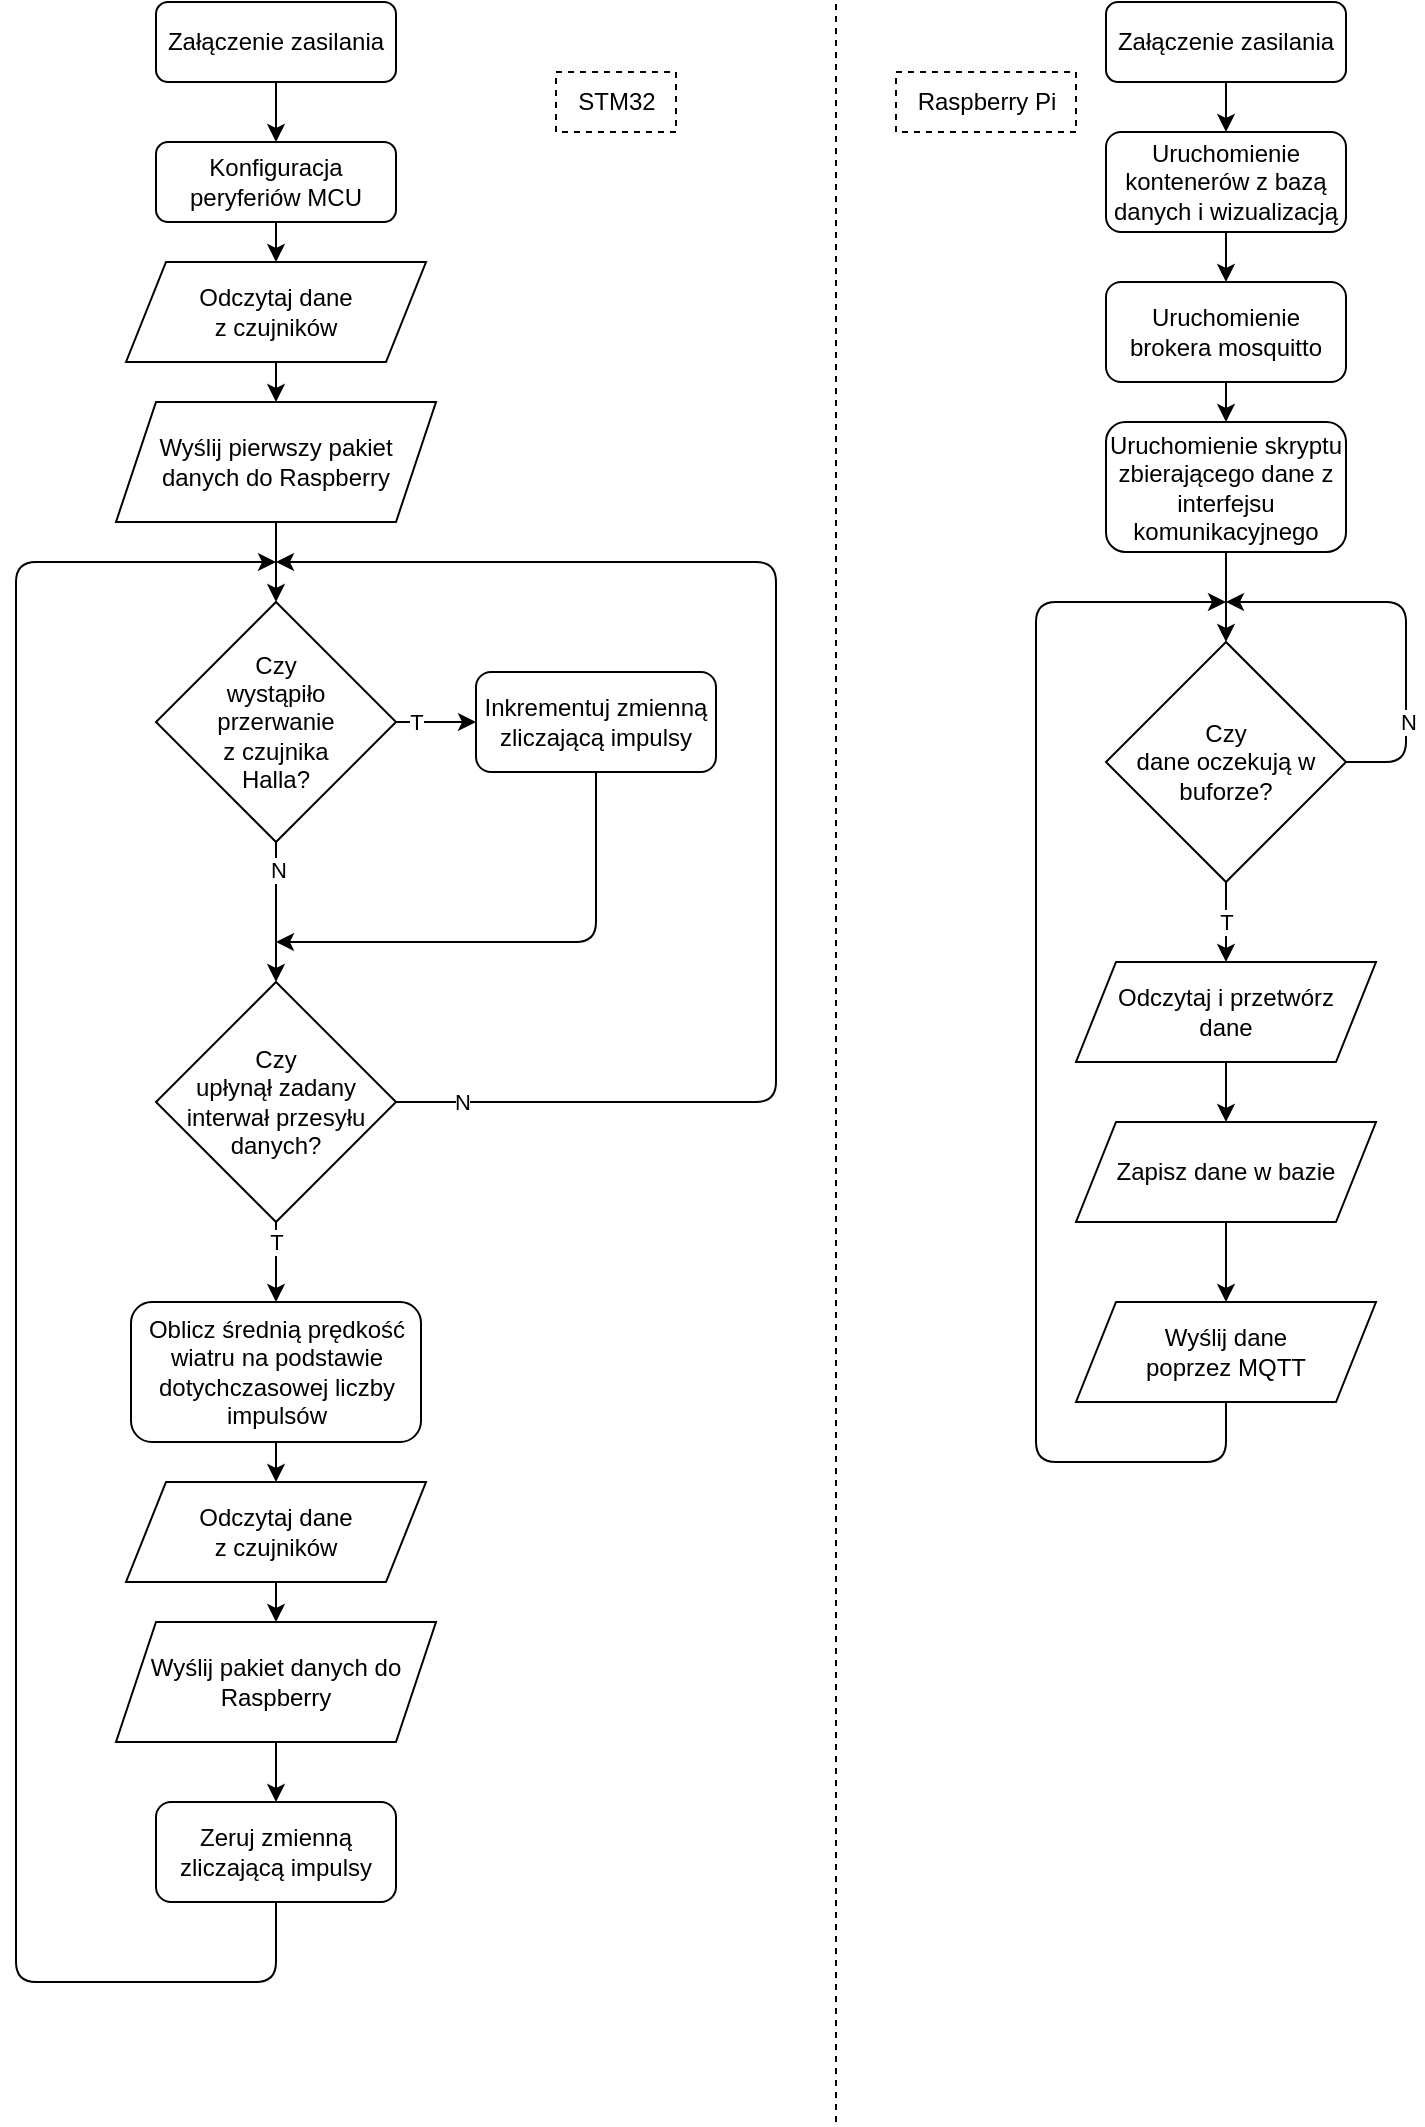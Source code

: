 <mxfile>
    <diagram id="Q0mWOux0VZdwYrHigSTj" name="Page-1">
        <mxGraphModel dx="1791" dy="952" grid="1" gridSize="10" guides="1" tooltips="1" connect="1" arrows="1" fold="1" page="1" pageScale="1" pageWidth="850" pageHeight="1100" math="0" shadow="0">
            <root>
                <mxCell id="0"/>
                <mxCell id="1" parent="0"/>
                <mxCell id="4" value="" style="edgeStyle=none;html=1;" edge="1" parent="1" source="2" target="3">
                    <mxGeometry relative="1" as="geometry"/>
                </mxCell>
                <mxCell id="2" value="Załączenie zasilania" style="rounded=1;whiteSpace=wrap;html=1;" vertex="1" parent="1">
                    <mxGeometry x="150" y="10" width="120" height="40" as="geometry"/>
                </mxCell>
                <mxCell id="11" style="edgeStyle=none;html=1;" edge="1" parent="1" source="3" target="10">
                    <mxGeometry relative="1" as="geometry"/>
                </mxCell>
                <mxCell id="3" value="Konfiguracja peryferiów MCU" style="rounded=1;whiteSpace=wrap;html=1;" vertex="1" parent="1">
                    <mxGeometry x="150" y="80" width="120" height="40" as="geometry"/>
                </mxCell>
                <mxCell id="19" value="T" style="edgeStyle=none;html=1;" edge="1" parent="1" source="7" target="18">
                    <mxGeometry x="-0.5" relative="1" as="geometry">
                        <mxPoint as="offset"/>
                    </mxGeometry>
                </mxCell>
                <mxCell id="21" value="" style="edgeStyle=none;html=1;" edge="1" parent="1" source="7" target="20">
                    <mxGeometry relative="1" as="geometry"/>
                </mxCell>
                <mxCell id="23" value="N" style="edgeLabel;html=1;align=center;verticalAlign=middle;resizable=0;points=[];" vertex="1" connectable="0" parent="21">
                    <mxGeometry x="-0.6" y="1" relative="1" as="geometry">
                        <mxPoint as="offset"/>
                    </mxGeometry>
                </mxCell>
                <mxCell id="7" value="Czy&lt;br&gt;wystąpiło&lt;br&gt;przerwanie&lt;br&gt;z czujnika&lt;br&gt;Halla?" style="rhombus;whiteSpace=wrap;html=1;" vertex="1" parent="1">
                    <mxGeometry x="150" y="310" width="120" height="120" as="geometry"/>
                </mxCell>
                <mxCell id="14" value="" style="edgeStyle=none;html=1;" edge="1" parent="1" source="10" target="13">
                    <mxGeometry relative="1" as="geometry"/>
                </mxCell>
                <mxCell id="10" value="Odczytaj dane&lt;br&gt;z czujników" style="shape=parallelogram;perimeter=parallelogramPerimeter;whiteSpace=wrap;html=1;fixedSize=1;" vertex="1" parent="1">
                    <mxGeometry x="135" y="140" width="150" height="50" as="geometry"/>
                </mxCell>
                <mxCell id="17" value="" style="edgeStyle=none;html=1;" edge="1" parent="1" source="13" target="7">
                    <mxGeometry relative="1" as="geometry"/>
                </mxCell>
                <mxCell id="13" value="Wyślij pierwszy pakiet danych do Raspberry" style="shape=parallelogram;perimeter=parallelogramPerimeter;whiteSpace=wrap;html=1;fixedSize=1;" vertex="1" parent="1">
                    <mxGeometry x="130" y="210" width="160" height="60" as="geometry"/>
                </mxCell>
                <mxCell id="22" style="edgeStyle=none;html=1;" edge="1" parent="1" source="18">
                    <mxGeometry relative="1" as="geometry">
                        <mxPoint x="210" y="480" as="targetPoint"/>
                        <Array as="points">
                            <mxPoint x="370" y="480"/>
                        </Array>
                    </mxGeometry>
                </mxCell>
                <mxCell id="18" value="Inkrementuj zmienną zliczającą impulsy" style="rounded=1;whiteSpace=wrap;html=1;" vertex="1" parent="1">
                    <mxGeometry x="310" y="345" width="120" height="50" as="geometry"/>
                </mxCell>
                <mxCell id="24" value="N" style="edgeStyle=none;html=1;" edge="1" parent="1" source="20">
                    <mxGeometry x="-0.907" relative="1" as="geometry">
                        <mxPoint x="210" y="290" as="targetPoint"/>
                        <Array as="points">
                            <mxPoint x="460" y="560"/>
                            <mxPoint x="460" y="290"/>
                        </Array>
                        <mxPoint as="offset"/>
                    </mxGeometry>
                </mxCell>
                <mxCell id="26" value="T" style="edgeStyle=none;html=1;" edge="1" parent="1" source="20" target="25">
                    <mxGeometry x="-0.5" relative="1" as="geometry">
                        <mxPoint as="offset"/>
                    </mxGeometry>
                </mxCell>
                <mxCell id="20" value="Czy&lt;br&gt;upłynął zadany interwał przesyłu danych?" style="rhombus;whiteSpace=wrap;html=1;" vertex="1" parent="1">
                    <mxGeometry x="150" y="500" width="120" height="120" as="geometry"/>
                </mxCell>
                <mxCell id="28" value="" style="edgeStyle=none;html=1;" edge="1" parent="1" source="25" target="27">
                    <mxGeometry relative="1" as="geometry"/>
                </mxCell>
                <mxCell id="25" value="Oblicz średnią prędkość wiatru na podstawie dotychczasowej liczby impulsów" style="rounded=1;whiteSpace=wrap;html=1;" vertex="1" parent="1">
                    <mxGeometry x="137.5" y="660" width="145" height="70" as="geometry"/>
                </mxCell>
                <mxCell id="30" value="" style="edgeStyle=none;html=1;" edge="1" parent="1" source="27" target="29">
                    <mxGeometry relative="1" as="geometry"/>
                </mxCell>
                <mxCell id="27" value="Odczytaj dane&lt;br&gt;z czujników" style="shape=parallelogram;perimeter=parallelogramPerimeter;whiteSpace=wrap;html=1;fixedSize=1;" vertex="1" parent="1">
                    <mxGeometry x="135" y="750" width="150" height="50" as="geometry"/>
                </mxCell>
                <mxCell id="32" value="" style="edgeStyle=none;html=1;" edge="1" parent="1" source="29" target="31">
                    <mxGeometry relative="1" as="geometry"/>
                </mxCell>
                <mxCell id="29" value="Wyślij pakiet danych do Raspberry" style="shape=parallelogram;perimeter=parallelogramPerimeter;whiteSpace=wrap;html=1;fixedSize=1;" vertex="1" parent="1">
                    <mxGeometry x="130" y="820" width="160" height="60" as="geometry"/>
                </mxCell>
                <mxCell id="33" style="edgeStyle=none;html=1;" edge="1" parent="1" source="31">
                    <mxGeometry relative="1" as="geometry">
                        <mxPoint x="210" y="290" as="targetPoint"/>
                        <Array as="points">
                            <mxPoint x="210" y="1000"/>
                            <mxPoint x="80" y="1000"/>
                            <mxPoint x="80" y="290"/>
                        </Array>
                    </mxGeometry>
                </mxCell>
                <mxCell id="31" value="Zeruj zmienną zliczającą impulsy" style="rounded=1;whiteSpace=wrap;html=1;" vertex="1" parent="1">
                    <mxGeometry x="150" y="910" width="120" height="50" as="geometry"/>
                </mxCell>
                <mxCell id="36" value="" style="edgeStyle=none;html=1;" edge="1" parent="1" source="34" target="35">
                    <mxGeometry relative="1" as="geometry"/>
                </mxCell>
                <mxCell id="34" value="Załączenie zasilania" style="rounded=1;whiteSpace=wrap;html=1;" vertex="1" parent="1">
                    <mxGeometry x="625" y="10" width="120" height="40" as="geometry"/>
                </mxCell>
                <mxCell id="62" value="" style="edgeStyle=none;html=1;" edge="1" parent="1" source="35" target="61">
                    <mxGeometry relative="1" as="geometry"/>
                </mxCell>
                <mxCell id="35" value="Uruchomienie kontenerów z bazą danych i wizualizacją" style="rounded=1;whiteSpace=wrap;html=1;" vertex="1" parent="1">
                    <mxGeometry x="625" y="75" width="120" height="50" as="geometry"/>
                </mxCell>
                <mxCell id="40" value="" style="edgeStyle=none;html=1;" edge="1" parent="1" source="37" target="39">
                    <mxGeometry relative="1" as="geometry"/>
                </mxCell>
                <mxCell id="37" value="Uruchomienie skryptu zbierającego dane z interfejsu komunikacyjnego" style="rounded=1;whiteSpace=wrap;html=1;" vertex="1" parent="1">
                    <mxGeometry x="625" y="220" width="120" height="65" as="geometry"/>
                </mxCell>
                <mxCell id="41" style="edgeStyle=none;html=1;" edge="1" parent="1" source="39">
                    <mxGeometry relative="1" as="geometry">
                        <mxPoint x="685" y="310" as="targetPoint"/>
                        <Array as="points">
                            <mxPoint x="775" y="390"/>
                            <mxPoint x="775" y="310"/>
                        </Array>
                    </mxGeometry>
                </mxCell>
                <mxCell id="42" value="N" style="edgeLabel;html=1;align=center;verticalAlign=middle;resizable=0;points=[];" vertex="1" connectable="0" parent="41">
                    <mxGeometry x="-0.5" y="-1" relative="1" as="geometry">
                        <mxPoint as="offset"/>
                    </mxGeometry>
                </mxCell>
                <mxCell id="66" value="T" style="edgeStyle=none;html=1;" edge="1" parent="1" source="39" target="65">
                    <mxGeometry relative="1" as="geometry"/>
                </mxCell>
                <mxCell id="39" value="Czy&lt;br&gt;dane oczekują w buforze?" style="rhombus;whiteSpace=wrap;html=1;" vertex="1" parent="1">
                    <mxGeometry x="625" y="330" width="120" height="120" as="geometry"/>
                </mxCell>
                <mxCell id="63" value="" style="edgeStyle=none;html=1;" edge="1" parent="1" source="61" target="37">
                    <mxGeometry relative="1" as="geometry"/>
                </mxCell>
                <mxCell id="61" value="Uruchomienie brokera mosquitto" style="rounded=1;whiteSpace=wrap;html=1;" vertex="1" parent="1">
                    <mxGeometry x="625" y="150" width="120" height="50" as="geometry"/>
                </mxCell>
                <mxCell id="69" value="" style="edgeStyle=none;html=1;" edge="1" parent="1" source="64" target="68">
                    <mxGeometry relative="1" as="geometry"/>
                </mxCell>
                <mxCell id="64" value="Zapisz dane w bazie" style="shape=parallelogram;perimeter=parallelogramPerimeter;whiteSpace=wrap;html=1;fixedSize=1;" vertex="1" parent="1">
                    <mxGeometry x="610" y="570" width="150" height="50" as="geometry"/>
                </mxCell>
                <mxCell id="67" value="" style="edgeStyle=none;html=1;" edge="1" parent="1" source="65" target="64">
                    <mxGeometry relative="1" as="geometry"/>
                </mxCell>
                <mxCell id="65" value="Odczytaj i przetwórz&lt;br&gt;dane" style="shape=parallelogram;perimeter=parallelogramPerimeter;whiteSpace=wrap;html=1;fixedSize=1;" vertex="1" parent="1">
                    <mxGeometry x="610" y="490" width="150" height="50" as="geometry"/>
                </mxCell>
                <mxCell id="70" style="edgeStyle=none;html=1;" edge="1" parent="1" source="68">
                    <mxGeometry relative="1" as="geometry">
                        <mxPoint x="685" y="310" as="targetPoint"/>
                        <Array as="points">
                            <mxPoint x="685" y="740"/>
                            <mxPoint x="590" y="740"/>
                            <mxPoint x="590" y="310"/>
                        </Array>
                    </mxGeometry>
                </mxCell>
                <mxCell id="68" value="Wyślij dane&lt;br&gt;poprzez MQTT" style="shape=parallelogram;perimeter=parallelogramPerimeter;whiteSpace=wrap;html=1;fixedSize=1;" vertex="1" parent="1">
                    <mxGeometry x="610" y="660" width="150" height="50" as="geometry"/>
                </mxCell>
                <mxCell id="71" value="" style="endArrow=none;dashed=1;html=1;" edge="1" parent="1">
                    <mxGeometry width="50" height="50" relative="1" as="geometry">
                        <mxPoint x="490" y="1070" as="sourcePoint"/>
                        <mxPoint x="490" y="10" as="targetPoint"/>
                    </mxGeometry>
                </mxCell>
                <mxCell id="72" value="STM32" style="text;html=1;align=center;verticalAlign=middle;resizable=0;points=[];autosize=1;strokeColor=default;fillColor=none;dashed=1;" vertex="1" parent="1">
                    <mxGeometry x="350" y="45" width="60" height="30" as="geometry"/>
                </mxCell>
                <mxCell id="73" value="Raspberry Pi" style="text;html=1;align=center;verticalAlign=middle;resizable=0;points=[];autosize=1;strokeColor=default;fillColor=none;dashed=1;" vertex="1" parent="1">
                    <mxGeometry x="520" y="45" width="90" height="30" as="geometry"/>
                </mxCell>
            </root>
        </mxGraphModel>
    </diagram>
</mxfile>
